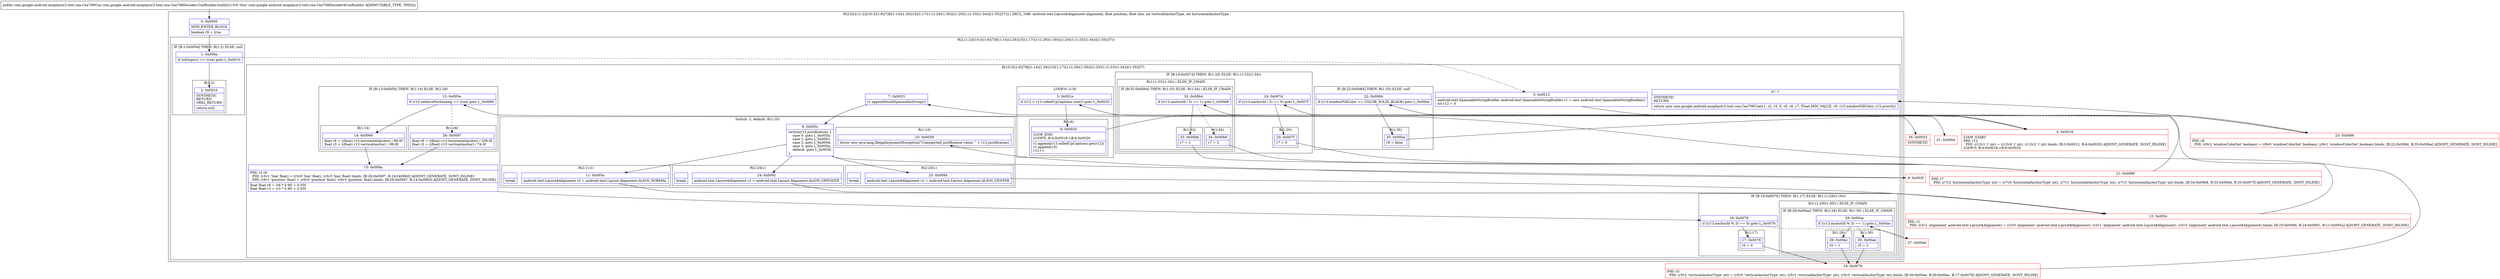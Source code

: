digraph "CFG forcom.google.android.exoplayer2.text.cea.Cea708Decoder.CueBuilder.build()Lcom\/google\/android\/exoplayer2\/text\/cea\/Cea708Cue;" {
subgraph cluster_Region_1802392646 {
label = "R(2:0|(2:(1:2)|(10:3|(1:6)|7|8|(1:14)(1:26)|15|(1:17)(1:(1:29)(1:30))|(1:20)(1:(1:33)(1:34))|(1:35)|37))) | DECL_VAR: android.text.Layout$Alignment alignment, float position, float line, int verticalAnchorType, int horizontalAnchorType\l";
node [shape=record,color=blue];
Node_0 [shape=record,label="{0\:\ 0x0000|MTH_ENTER_BLOCK\l|boolean r9 = true\l}"];
subgraph cluster_Region_2097273013 {
label = "R(2:(1:2)|(10:3|(1:6)|7|8|(1:14)(1:26)|15|(1:17)(1:(1:29)(1:30))|(1:20)(1:(1:33)(1:34))|(1:35)|37))";
node [shape=record,color=blue];
subgraph cluster_IfRegion_1420250332 {
label = "IF [B:1:0x000e] THEN: R(1:2) ELSE: null";
node [shape=record,color=blue];
Node_1 [shape=record,label="{1\:\ 0x000e|if (isEmpty() == true) goto L_0x0010\l}"];
subgraph cluster_Region_1549888724 {
label = "R(1:2)";
node [shape=record,color=blue];
Node_2 [shape=record,label="{2\:\ 0x0010|SYNTHETIC\lRETURN\lORIG_RETURN\l|return null\l}"];
}
}
subgraph cluster_Region_1074141590 {
label = "R(10:3|(1:6)|7|8|(1:14)(1:26)|15|(1:17)(1:(1:29)(1:30))|(1:20)(1:(1:33)(1:34))|(1:35)|37)";
node [shape=record,color=blue];
Node_3 [shape=record,label="{3\:\ 0x0012|android.text.SpannableStringBuilder android.text.SpannableStringBuilder r1 = new android.text.SpannableStringBuilder()\lint r12 = 0\l}"];
subgraph cluster_LoopRegion_2138006271 {
label = "LOOP:0: (1:6)";
node [shape=record,color=blue];
Node_5 [shape=record,label="{5\:\ 0x001e|if (r12 \< r13.rolledUpCaptions.size()) goto L_0x0020\l}"];
subgraph cluster_Region_1723520522 {
label = "R(1:6)";
node [shape=record,color=blue];
Node_6 [shape=record,label="{6\:\ 0x0020|LOOP_END\lLOOP:0: B:4:0x0018\-\>B:6:0x0020\l|r1.append(r13.rolledUpCaptions.get(r12))\lr1.append(10)\lr12++\l}"];
}
}
Node_7 [shape=record,label="{7\:\ 0x0033|r1.append(buildSpannableString())\l}"];
subgraph cluster_SwitchRegion_1384555094 {
label = "Switch: 3, default: R(1:10)";
node [shape=record,color=blue];
Node_8 [shape=record,label="{8\:\ 0x003c|switch(r13.justification) \{\l    case 0: goto L_0x005a;\l    case 1: goto L_0x0091;\l    case 2: goto L_0x0094;\l    case 3: goto L_0x005a;\l    default: goto L_0x003f;\l\}\l}"];
subgraph cluster_Region_639698745 {
label = "R(2:11|1)";
node [shape=record,color=blue];
Node_11 [shape=record,label="{11\:\ 0x005a|android.text.Layout$Alignment r2 = android.text.Layout.Alignment.ALIGN_NORMAL\l}"];
Node_InsnContainer_556866755 [shape=record,label="{|break\l}"];
}
subgraph cluster_Region_370907510 {
label = "R(2:24|1)";
node [shape=record,color=blue];
Node_24 [shape=record,label="{24\:\ 0x0091|android.text.Layout$Alignment r2 = android.text.Layout.Alignment.ALIGN_OPPOSITE\l}"];
Node_InsnContainer_1327396245 [shape=record,label="{|break\l}"];
}
subgraph cluster_Region_1721886365 {
label = "R(2:25|1)";
node [shape=record,color=blue];
Node_25 [shape=record,label="{25\:\ 0x0094|android.text.Layout$Alignment r2 = android.text.Layout.Alignment.ALIGN_CENTER\l}"];
Node_InsnContainer_407807854 [shape=record,label="{|break\l}"];
}
subgraph cluster_Region_2143105571 {
label = "R(1:10)";
node [shape=record,color=blue];
Node_10 [shape=record,label="{10\:\ 0x0059|throw new java.lang.IllegalArgumentException(\"Unexpected justification value: \" + r13.justification)\l}"];
}
}
subgraph cluster_IfRegion_1455685139 {
label = "IF [B:13:0x005e] THEN: R(1:14) ELSE: R(1:26)";
node [shape=record,color=blue];
Node_13 [shape=record,label="{13\:\ 0x005e|if (r13.relativePositioning == true) goto L_0x0060\l}"];
subgraph cluster_Region_1268870736 {
label = "R(1:14)";
node [shape=record,color=blue];
Node_14 [shape=record,label="{14\:\ 0x0060|float r6 = ((float) r13.horizontalAnchor) \/ 99.0f\lfloat r3 = ((float) r13.verticalAnchor) \/ 99.0f\l}"];
}
subgraph cluster_Region_584970648 {
label = "R(1:26)";
node [shape=record,color=blue];
Node_26 [shape=record,label="{26\:\ 0x0097|float r6 = ((float) r13.horizontalAnchor) \/ 209.0f\lfloat r3 = ((float) r13.verticalAnchor) \/ 74.0f\l}"];
}
}
Node_15 [shape=record,label="{15\:\ 0x006a|PHI: r3 r6 \l  PHI: (r3v1 'line' float) = (r3v0 'line' float), (r3v3 'line' float) binds: [B:26:0x0097, B:14:0x0060] A[DONT_GENERATE, DONT_INLINE]\l  PHI: (r6v1 'position' float) = (r6v0 'position' float), (r6v3 'position' float) binds: [B:26:0x0097, B:14:0x0060] A[DONT_GENERATE, DONT_INLINE]\l|float float r6 = (r6 * 0.9f) + 0.05f\lfloat float r3 = (r3 * 0.9f) + 0.05f\l}"];
subgraph cluster_IfRegion_1783470979 {
label = "IF [B:16:0x0076] THEN: R(1:17) ELSE: R(1:(1:29)(1:30))";
node [shape=record,color=blue];
Node_16 [shape=record,label="{16\:\ 0x0076|if ((r13.anchorId % 3) == 0) goto L_0x0078\l}"];
subgraph cluster_Region_1645292786 {
label = "R(1:17)";
node [shape=record,color=blue];
Node_17 [shape=record,label="{17\:\ 0x0078|r5 = 0\l}"];
}
subgraph cluster_Region_131413107 {
label = "R(1:(1:29)(1:30)) | ELSE_IF_CHAIN\l";
node [shape=record,color=blue];
subgraph cluster_IfRegion_300884608 {
label = "IF [B:28:0x00aa] THEN: R(1:29) ELSE: R(1:30) | ELSE_IF_CHAIN\l";
node [shape=record,color=blue];
Node_28 [shape=record,label="{28\:\ 0x00aa|if ((r13.anchorId % 3) == 1) goto L_0x00ac\l}"];
subgraph cluster_Region_797788586 {
label = "R(1:29)";
node [shape=record,color=blue];
Node_29 [shape=record,label="{29\:\ 0x00ac|r5 = 1\l}"];
}
subgraph cluster_Region_20680315 {
label = "R(1:30)";
node [shape=record,color=blue];
Node_30 [shape=record,label="{30\:\ 0x00ae|r5 = 2\l}"];
}
}
}
}
subgraph cluster_IfRegion_1486185928 {
label = "IF [B:19:0x007d] THEN: R(1:20) ELSE: R(1:(1:33)(1:34))";
node [shape=record,color=blue];
Node_19 [shape=record,label="{19\:\ 0x007d|if ((r13.anchorId \/ 3) == 0) goto L_0x007f\l}"];
subgraph cluster_Region_982696242 {
label = "R(1:20)";
node [shape=record,color=blue];
Node_20 [shape=record,label="{20\:\ 0x007f|r7 = 0\l}"];
}
subgraph cluster_Region_1577217242 {
label = "R(1:(1:33)(1:34)) | ELSE_IF_CHAIN\l";
node [shape=record,color=blue];
subgraph cluster_IfRegion_1884990917 {
label = "IF [B:32:0x00b4] THEN: R(1:33) ELSE: R(1:34) | ELSE_IF_CHAIN\l";
node [shape=record,color=blue];
Node_32 [shape=record,label="{32\:\ 0x00b4|if ((r13.anchorId \/ 3) == 1) goto L_0x00b6\l}"];
subgraph cluster_Region_2132219747 {
label = "R(1:33)";
node [shape=record,color=blue];
Node_33 [shape=record,label="{33\:\ 0x00b6|r7 = 1\l}"];
}
subgraph cluster_Region_570559758 {
label = "R(1:34)";
node [shape=record,color=blue];
Node_34 [shape=record,label="{34\:\ 0x00b8|r7 = 2\l}"];
}
}
}
}
subgraph cluster_IfRegion_407464556 {
label = "IF [B:22:0x0084] THEN: R(1:35) ELSE: null";
node [shape=record,color=blue];
Node_22 [shape=record,label="{22\:\ 0x0084|if (r13.windowFillColor == COLOR_SOLID_BLACK) goto L_0x00ba\l}"];
subgraph cluster_Region_326194371 {
label = "R(1:35)";
node [shape=record,color=blue];
Node_35 [shape=record,label="{35\:\ 0x00ba|r9 = false\l}"];
}
}
Node_37 [shape=record,label="{37\:\ ?|SYNTHETIC\lRETURN\l|return new com.google.android.exoplayer2.text.cea.Cea708Cue(r1, r2, r3, 0, r5, r6, r7, Float.MIN_VALUE, r9, r13.windowFillColor, r13.priority)\l}"];
}
}
}
Node_4 [shape=record,color=red,label="{4\:\ 0x0018|LOOP_START\lPHI: r12 \l  PHI: (r12v1 'i' int) = (r12v0 'i' int), (r12v2 'i' int) binds: [B:3:0x0012, B:6:0x0020] A[DONT_GENERATE, DONT_INLINE]\lLOOP:0: B:4:0x0018\-\>B:6:0x0020\l}"];
Node_9 [shape=record,color=red,label="{9\:\ 0x003f}"];
Node_12 [shape=record,color=red,label="{12\:\ 0x005c|PHI: r2 \l  PHI: (r2v2 'alignment' android.text.Layout$Alignment) = (r2v0 'alignment' android.text.Layout$Alignment), (r2v1 'alignment' android.text.Layout$Alignment), (r2v3 'alignment' android.text.Layout$Alignment) binds: [B:25:0x0094, B:24:0x0091, B:11:0x005a] A[DONT_GENERATE, DONT_INLINE]\l}"];
Node_18 [shape=record,color=red,label="{18\:\ 0x0079|PHI: r5 \l  PHI: (r5v2 'verticalAnchorType' int) = (r5v0 'verticalAnchorType' int), (r5v1 'verticalAnchorType' int), (r5v3 'verticalAnchorType' int) binds: [B:30:0x00ae, B:29:0x00ac, B:17:0x0078] A[DONT_GENERATE, DONT_INLINE]\l}"];
Node_21 [shape=record,color=red,label="{21\:\ 0x0080|PHI: r7 \l  PHI: (r7v2 'horizontalAnchorType' int) = (r7v0 'horizontalAnchorType' int), (r7v1 'horizontalAnchorType' int), (r7v3 'horizontalAnchorType' int) binds: [B:34:0x00b8, B:33:0x00b6, B:20:0x007f] A[DONT_GENERATE, DONT_INLINE]\l}"];
Node_23 [shape=record,color=red,label="{23\:\ 0x0086|PHI: r9 \l  PHI: (r9v2 'windowColorSet' boolean) = (r9v0 'windowColorSet' boolean), (r9v1 'windowColorSet' boolean) binds: [B:22:0x0084, B:35:0x00ba] A[DONT_GENERATE, DONT_INLINE]\l}"];
Node_27 [shape=record,color=red,label="{27\:\ 0x00a6}"];
Node_31 [shape=record,color=red,label="{31\:\ 0x00b0}"];
Node_36 [shape=record,color=red,label="{36\:\ 0x0033|SYNTHETIC\l}"];
MethodNode[shape=record,label="{public com.google.android.exoplayer2.text.cea.Cea708Cue com.google.android.exoplayer2.text.cea.Cea708Decoder.CueBuilder.build((r13v0 'this' com.google.android.exoplayer2.text.cea.Cea708Decoder$CueBuilder A[IMMUTABLE_TYPE, THIS])) }"];
MethodNode -> Node_0;
Node_0 -> Node_1;
Node_1 -> Node_2;
Node_1 -> Node_3[style=dashed];
Node_3 -> Node_4;
Node_5 -> Node_6;
Node_5 -> Node_36[style=dashed];
Node_6 -> Node_4;
Node_7 -> Node_8;
Node_8 -> Node_9;
Node_8 -> Node_11;
Node_8 -> Node_24;
Node_8 -> Node_25;
Node_11 -> Node_12;
Node_24 -> Node_12;
Node_25 -> Node_12;
Node_13 -> Node_14;
Node_13 -> Node_26[style=dashed];
Node_14 -> Node_15;
Node_26 -> Node_15;
Node_15 -> Node_16;
Node_16 -> Node_17;
Node_16 -> Node_27[style=dashed];
Node_17 -> Node_18;
Node_28 -> Node_29;
Node_28 -> Node_30[style=dashed];
Node_29 -> Node_18;
Node_30 -> Node_18;
Node_19 -> Node_20;
Node_19 -> Node_31[style=dashed];
Node_20 -> Node_21;
Node_32 -> Node_33;
Node_32 -> Node_34[style=dashed];
Node_33 -> Node_21;
Node_34 -> Node_21;
Node_22 -> Node_23[style=dashed];
Node_22 -> Node_35;
Node_35 -> Node_23;
Node_4 -> Node_5;
Node_9 -> Node_10;
Node_12 -> Node_13;
Node_18 -> Node_19;
Node_21 -> Node_22;
Node_23 -> Node_37;
Node_27 -> Node_28;
Node_31 -> Node_32;
Node_36 -> Node_7;
}

